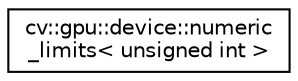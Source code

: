 digraph "Graphical Class Hierarchy"
{
 // LATEX_PDF_SIZE
  edge [fontname="Helvetica",fontsize="10",labelfontname="Helvetica",labelfontsize="10"];
  node [fontname="Helvetica",fontsize="10",shape=record];
  rankdir="LR";
  Node0 [label="cv::gpu::device::numeric\l_limits\< unsigned int \>",height=0.2,width=0.4,color="black", fillcolor="white", style="filled",URL="$structcv_1_1gpu_1_1device_1_1numeric__limits_3_01unsigned_01int_01_4.html",tooltip=" "];
}
